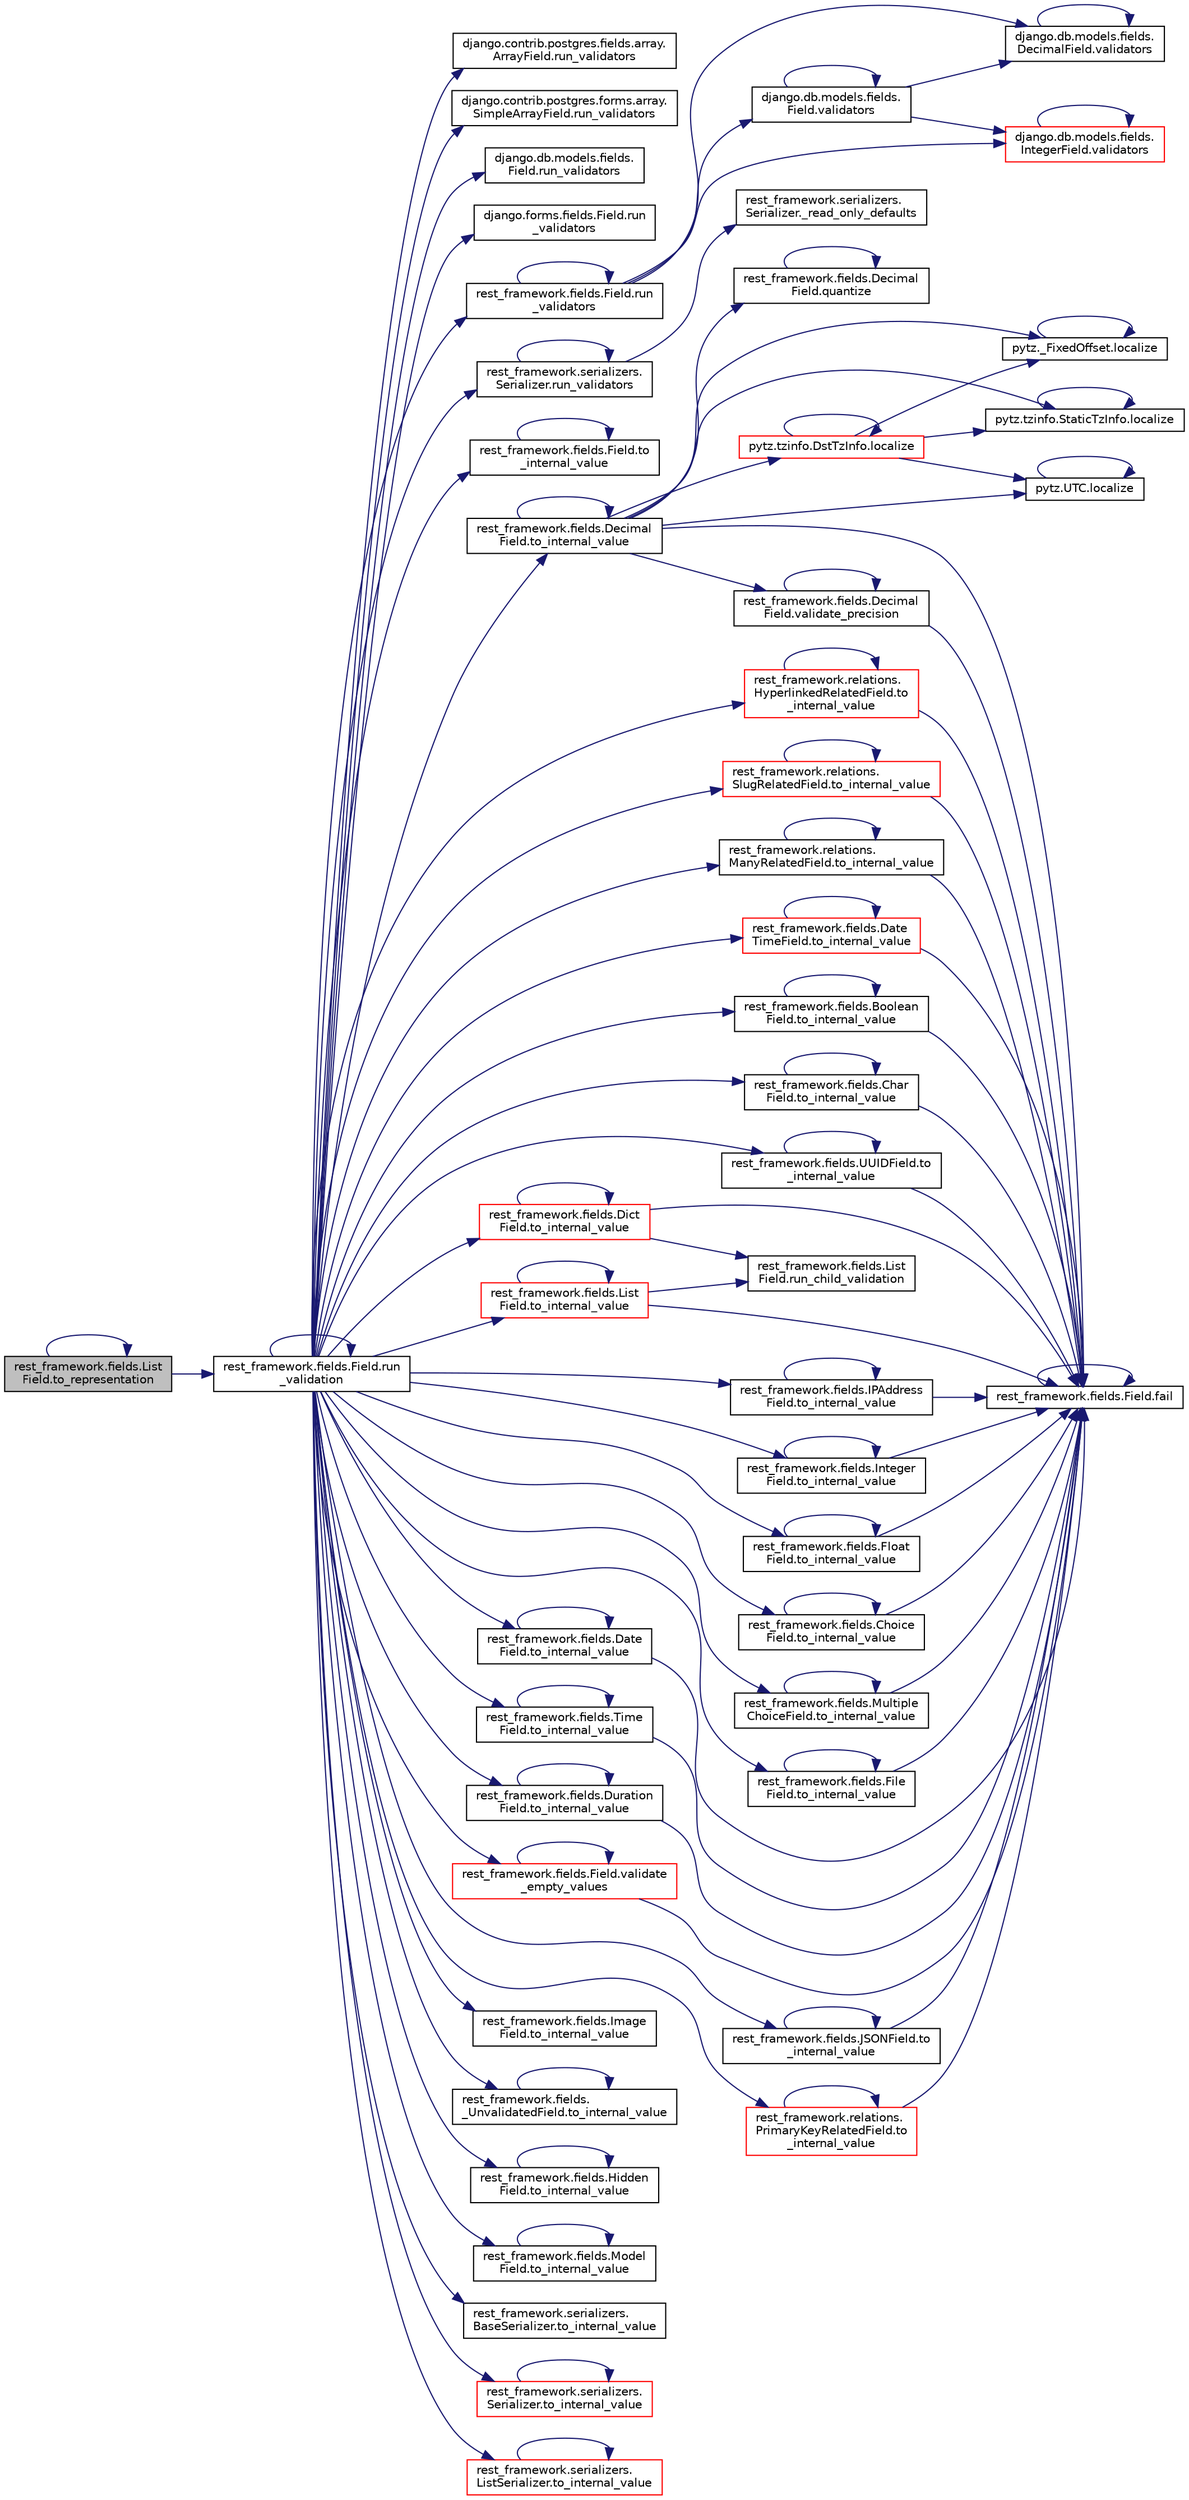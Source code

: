 digraph "rest_framework.fields.ListField.to_representation"
{
 // LATEX_PDF_SIZE
  edge [fontname="Helvetica",fontsize="10",labelfontname="Helvetica",labelfontsize="10"];
  node [fontname="Helvetica",fontsize="10",shape=record];
  rankdir="LR";
  Node1 [label="rest_framework.fields.List\lField.to_representation",height=0.2,width=0.4,color="black", fillcolor="grey75", style="filled", fontcolor="black",tooltip=" "];
  Node1 -> Node2 [color="midnightblue",fontsize="10",style="solid",fontname="Helvetica"];
  Node2 [label="rest_framework.fields.Field.run\l_validation",height=0.2,width=0.4,color="black", fillcolor="white", style="filled",URL="$d9/d53/classrest__framework_1_1fields_1_1_field.html#a0d839e2f6f6cabb5a6cdc7c27a03f306",tooltip=" "];
  Node2 -> Node2 [color="midnightblue",fontsize="10",style="solid",fontname="Helvetica"];
  Node2 -> Node3 [color="midnightblue",fontsize="10",style="solid",fontname="Helvetica"];
  Node3 [label="django.contrib.postgres.fields.array.\lArrayField.run_validators",height=0.2,width=0.4,color="black", fillcolor="white", style="filled",URL="$dc/ddf/classdjango_1_1contrib_1_1postgres_1_1fields_1_1array_1_1_array_field.html#afc5243ac8dcf7ced45c9fe2161fc4c18",tooltip=" "];
  Node2 -> Node4 [color="midnightblue",fontsize="10",style="solid",fontname="Helvetica"];
  Node4 [label="django.contrib.postgres.forms.array.\lSimpleArrayField.run_validators",height=0.2,width=0.4,color="black", fillcolor="white", style="filled",URL="$de/da4/classdjango_1_1contrib_1_1postgres_1_1forms_1_1array_1_1_simple_array_field.html#aaf4ac2c118e251a876c42f53cf7e7a12",tooltip=" "];
  Node2 -> Node5 [color="midnightblue",fontsize="10",style="solid",fontname="Helvetica"];
  Node5 [label="django.db.models.fields.\lField.run_validators",height=0.2,width=0.4,color="black", fillcolor="white", style="filled",URL="$db/d75/classdjango_1_1db_1_1models_1_1fields_1_1_field.html#ab4581708e92e7d7a620ab93a11df8059",tooltip=" "];
  Node2 -> Node6 [color="midnightblue",fontsize="10",style="solid",fontname="Helvetica"];
  Node6 [label="django.forms.fields.Field.run\l_validators",height=0.2,width=0.4,color="black", fillcolor="white", style="filled",URL="$d2/d0d/classdjango_1_1forms_1_1fields_1_1_field.html#afbc87f508d37f8beeb500a5aab305fc3",tooltip=" "];
  Node2 -> Node7 [color="midnightblue",fontsize="10",style="solid",fontname="Helvetica"];
  Node7 [label="rest_framework.fields.Field.run\l_validators",height=0.2,width=0.4,color="black", fillcolor="white", style="filled",URL="$d9/d53/classrest__framework_1_1fields_1_1_field.html#abd64beded8117176b73490f761debbd0",tooltip=" "];
  Node7 -> Node7 [color="midnightblue",fontsize="10",style="solid",fontname="Helvetica"];
  Node7 -> Node8 [color="midnightblue",fontsize="10",style="solid",fontname="Helvetica"];
  Node8 [label="django.db.models.fields.\lField.validators",height=0.2,width=0.4,color="black", fillcolor="white", style="filled",URL="$db/d75/classdjango_1_1db_1_1models_1_1fields_1_1_field.html#af4d937406c1476bb471a163b1cfcf52b",tooltip=" "];
  Node8 -> Node8 [color="midnightblue",fontsize="10",style="solid",fontname="Helvetica"];
  Node8 -> Node9 [color="midnightblue",fontsize="10",style="solid",fontname="Helvetica"];
  Node9 [label="django.db.models.fields.\lDecimalField.validators",height=0.2,width=0.4,color="black", fillcolor="white", style="filled",URL="$d7/deb/classdjango_1_1db_1_1models_1_1fields_1_1_decimal_field.html#a58a8ed0a4797aa7748e97fba31fcaf4a",tooltip=" "];
  Node9 -> Node9 [color="midnightblue",fontsize="10",style="solid",fontname="Helvetica"];
  Node8 -> Node10 [color="midnightblue",fontsize="10",style="solid",fontname="Helvetica"];
  Node10 [label="django.db.models.fields.\lIntegerField.validators",height=0.2,width=0.4,color="red", fillcolor="white", style="filled",URL="$d5/d95/classdjango_1_1db_1_1models_1_1fields_1_1_integer_field.html#a41a8a46e6f566c13abf73150388eedd6",tooltip=" "];
  Node10 -> Node10 [color="midnightblue",fontsize="10",style="solid",fontname="Helvetica"];
  Node7 -> Node9 [color="midnightblue",fontsize="10",style="solid",fontname="Helvetica"];
  Node7 -> Node10 [color="midnightblue",fontsize="10",style="solid",fontname="Helvetica"];
  Node2 -> Node45 [color="midnightblue",fontsize="10",style="solid",fontname="Helvetica"];
  Node45 [label="rest_framework.serializers.\lSerializer.run_validators",height=0.2,width=0.4,color="black", fillcolor="white", style="filled",URL="$de/daf/classrest__framework_1_1serializers_1_1_serializer.html#a6563f5251cccd51e16984682567868a3",tooltip=" "];
  Node45 -> Node46 [color="midnightblue",fontsize="10",style="solid",fontname="Helvetica"];
  Node46 [label="rest_framework.serializers.\lSerializer._read_only_defaults",height=0.2,width=0.4,color="black", fillcolor="white", style="filled",URL="$de/daf/classrest__framework_1_1serializers_1_1_serializer.html#a0675430a8eb3cfcfd813227d313a9bcf",tooltip=" "];
  Node45 -> Node45 [color="midnightblue",fontsize="10",style="solid",fontname="Helvetica"];
  Node2 -> Node47 [color="midnightblue",fontsize="10",style="solid",fontname="Helvetica"];
  Node47 [label="rest_framework.fields.Field.to\l_internal_value",height=0.2,width=0.4,color="black", fillcolor="white", style="filled",URL="$d9/d53/classrest__framework_1_1fields_1_1_field.html#a3323a8a9f4a831e4146c3796d074993e",tooltip=" "];
  Node47 -> Node47 [color="midnightblue",fontsize="10",style="solid",fontname="Helvetica"];
  Node2 -> Node48 [color="midnightblue",fontsize="10",style="solid",fontname="Helvetica"];
  Node48 [label="rest_framework.fields.Boolean\lField.to_internal_value",height=0.2,width=0.4,color="black", fillcolor="white", style="filled",URL="$db/d0f/classrest__framework_1_1fields_1_1_boolean_field.html#acab8cb4080e01a996d994d468e1c3ce8",tooltip=" "];
  Node48 -> Node49 [color="midnightblue",fontsize="10",style="solid",fontname="Helvetica"];
  Node49 [label="rest_framework.fields.Field.fail",height=0.2,width=0.4,color="black", fillcolor="white", style="filled",URL="$d9/d53/classrest__framework_1_1fields_1_1_field.html#a1d464b6c58e015c19c9341cc028df9d6",tooltip=" "];
  Node49 -> Node49 [color="midnightblue",fontsize="10",style="solid",fontname="Helvetica"];
  Node48 -> Node48 [color="midnightblue",fontsize="10",style="solid",fontname="Helvetica"];
  Node2 -> Node50 [color="midnightblue",fontsize="10",style="solid",fontname="Helvetica"];
  Node50 [label="rest_framework.fields.Char\lField.to_internal_value",height=0.2,width=0.4,color="black", fillcolor="white", style="filled",URL="$de/dc7/classrest__framework_1_1fields_1_1_char_field.html#a69b37ffb0431ae5df1fa6a9f5baee815",tooltip=" "];
  Node50 -> Node49 [color="midnightblue",fontsize="10",style="solid",fontname="Helvetica"];
  Node50 -> Node50 [color="midnightblue",fontsize="10",style="solid",fontname="Helvetica"];
  Node2 -> Node51 [color="midnightblue",fontsize="10",style="solid",fontname="Helvetica"];
  Node51 [label="rest_framework.fields.UUIDField.to\l_internal_value",height=0.2,width=0.4,color="black", fillcolor="white", style="filled",URL="$de/d9c/classrest__framework_1_1fields_1_1_u_u_i_d_field.html#aa159cb31c8d1f2a32e3a2e6aef0767c4",tooltip=" "];
  Node51 -> Node49 [color="midnightblue",fontsize="10",style="solid",fontname="Helvetica"];
  Node51 -> Node51 [color="midnightblue",fontsize="10",style="solid",fontname="Helvetica"];
  Node2 -> Node52 [color="midnightblue",fontsize="10",style="solid",fontname="Helvetica"];
  Node52 [label="rest_framework.fields.IPAddress\lField.to_internal_value",height=0.2,width=0.4,color="black", fillcolor="white", style="filled",URL="$d3/d27/classrest__framework_1_1fields_1_1_i_p_address_field.html#afedd1869698a569e6c91777552a01200",tooltip=" "];
  Node52 -> Node49 [color="midnightblue",fontsize="10",style="solid",fontname="Helvetica"];
  Node52 -> Node52 [color="midnightblue",fontsize="10",style="solid",fontname="Helvetica"];
  Node2 -> Node53 [color="midnightblue",fontsize="10",style="solid",fontname="Helvetica"];
  Node53 [label="rest_framework.fields.Integer\lField.to_internal_value",height=0.2,width=0.4,color="black", fillcolor="white", style="filled",URL="$da/d09/classrest__framework_1_1fields_1_1_integer_field.html#a1ca9d4495f2e54215644d9476528b537",tooltip=" "];
  Node53 -> Node49 [color="midnightblue",fontsize="10",style="solid",fontname="Helvetica"];
  Node53 -> Node53 [color="midnightblue",fontsize="10",style="solid",fontname="Helvetica"];
  Node2 -> Node54 [color="midnightblue",fontsize="10",style="solid",fontname="Helvetica"];
  Node54 [label="rest_framework.fields.Float\lField.to_internal_value",height=0.2,width=0.4,color="black", fillcolor="white", style="filled",URL="$d9/d55/classrest__framework_1_1fields_1_1_float_field.html#a9f9ac86398c8c1b1726d9a6487f15418",tooltip=" "];
  Node54 -> Node49 [color="midnightblue",fontsize="10",style="solid",fontname="Helvetica"];
  Node54 -> Node54 [color="midnightblue",fontsize="10",style="solid",fontname="Helvetica"];
  Node2 -> Node55 [color="midnightblue",fontsize="10",style="solid",fontname="Helvetica"];
  Node55 [label="rest_framework.fields.Decimal\lField.to_internal_value",height=0.2,width=0.4,color="black", fillcolor="white", style="filled",URL="$d4/d29/classrest__framework_1_1fields_1_1_decimal_field.html#a6cdb80a498a4bed906bdac75cad383f0",tooltip=" "];
  Node55 -> Node49 [color="midnightblue",fontsize="10",style="solid",fontname="Helvetica"];
  Node55 -> Node56 [color="midnightblue",fontsize="10",style="solid",fontname="Helvetica"];
  Node56 [label="pytz.UTC.localize",height=0.2,width=0.4,color="black", fillcolor="white", style="filled",URL="$d2/dd7/classpytz_1_1_u_t_c.html#ad867add53d488933e35a47a721257d07",tooltip=" "];
  Node56 -> Node56 [color="midnightblue",fontsize="10",style="solid",fontname="Helvetica"];
  Node55 -> Node57 [color="midnightblue",fontsize="10",style="solid",fontname="Helvetica"];
  Node57 [label="pytz._FixedOffset.localize",height=0.2,width=0.4,color="black", fillcolor="white", style="filled",URL="$db/ddc/classpytz_1_1___fixed_offset.html#a3f10b51d2aff2dcc4f2d01369af98fe0",tooltip=" "];
  Node57 -> Node57 [color="midnightblue",fontsize="10",style="solid",fontname="Helvetica"];
  Node55 -> Node58 [color="midnightblue",fontsize="10",style="solid",fontname="Helvetica"];
  Node58 [label="pytz.tzinfo.StaticTzInfo.localize",height=0.2,width=0.4,color="black", fillcolor="white", style="filled",URL="$d5/db5/classpytz_1_1tzinfo_1_1_static_tz_info.html#a496aa3c68f9a79d26d62826923489fb8",tooltip=" "];
  Node58 -> Node58 [color="midnightblue",fontsize="10",style="solid",fontname="Helvetica"];
  Node55 -> Node59 [color="midnightblue",fontsize="10",style="solid",fontname="Helvetica"];
  Node59 [label="pytz.tzinfo.DstTzInfo.localize",height=0.2,width=0.4,color="red", fillcolor="white", style="filled",URL="$d4/d11/classpytz_1_1tzinfo_1_1_dst_tz_info.html#af64331f2a0016d6ca9a4cfcc4d86ad89",tooltip=" "];
  Node59 -> Node56 [color="midnightblue",fontsize="10",style="solid",fontname="Helvetica"];
  Node59 -> Node57 [color="midnightblue",fontsize="10",style="solid",fontname="Helvetica"];
  Node59 -> Node58 [color="midnightblue",fontsize="10",style="solid",fontname="Helvetica"];
  Node59 -> Node59 [color="midnightblue",fontsize="10",style="solid",fontname="Helvetica"];
  Node55 -> Node63 [color="midnightblue",fontsize="10",style="solid",fontname="Helvetica"];
  Node63 [label="rest_framework.fields.Decimal\lField.quantize",height=0.2,width=0.4,color="black", fillcolor="white", style="filled",URL="$d4/d29/classrest__framework_1_1fields_1_1_decimal_field.html#a1769c13d6f213c018517979ba6c8ab54",tooltip=" "];
  Node63 -> Node63 [color="midnightblue",fontsize="10",style="solid",fontname="Helvetica"];
  Node55 -> Node55 [color="midnightblue",fontsize="10",style="solid",fontname="Helvetica"];
  Node55 -> Node64 [color="midnightblue",fontsize="10",style="solid",fontname="Helvetica"];
  Node64 [label="rest_framework.fields.Decimal\lField.validate_precision",height=0.2,width=0.4,color="black", fillcolor="white", style="filled",URL="$d4/d29/classrest__framework_1_1fields_1_1_decimal_field.html#a56168868678003950876f1168d65f4a9",tooltip=" "];
  Node64 -> Node49 [color="midnightblue",fontsize="10",style="solid",fontname="Helvetica"];
  Node64 -> Node64 [color="midnightblue",fontsize="10",style="solid",fontname="Helvetica"];
  Node2 -> Node65 [color="midnightblue",fontsize="10",style="solid",fontname="Helvetica"];
  Node65 [label="rest_framework.fields.Choice\lField.to_internal_value",height=0.2,width=0.4,color="black", fillcolor="white", style="filled",URL="$d2/dbe/classrest__framework_1_1fields_1_1_choice_field.html#af97a8c0bfc1a0c8ef15f8aa91cd6022d",tooltip=" "];
  Node65 -> Node49 [color="midnightblue",fontsize="10",style="solid",fontname="Helvetica"];
  Node65 -> Node65 [color="midnightblue",fontsize="10",style="solid",fontname="Helvetica"];
  Node2 -> Node66 [color="midnightblue",fontsize="10",style="solid",fontname="Helvetica"];
  Node66 [label="rest_framework.fields.Multiple\lChoiceField.to_internal_value",height=0.2,width=0.4,color="black", fillcolor="white", style="filled",URL="$dd/dac/classrest__framework_1_1fields_1_1_multiple_choice_field.html#a9283e1a4023e367ff737e43b46a1b81a",tooltip=" "];
  Node66 -> Node49 [color="midnightblue",fontsize="10",style="solid",fontname="Helvetica"];
  Node66 -> Node66 [color="midnightblue",fontsize="10",style="solid",fontname="Helvetica"];
  Node2 -> Node67 [color="midnightblue",fontsize="10",style="solid",fontname="Helvetica"];
  Node67 [label="rest_framework.fields.File\lField.to_internal_value",height=0.2,width=0.4,color="black", fillcolor="white", style="filled",URL="$d8/dff/classrest__framework_1_1fields_1_1_file_field.html#a450d34a8e4fa26d7460ac4455cdade10",tooltip=" "];
  Node67 -> Node49 [color="midnightblue",fontsize="10",style="solid",fontname="Helvetica"];
  Node67 -> Node67 [color="midnightblue",fontsize="10",style="solid",fontname="Helvetica"];
  Node2 -> Node68 [color="midnightblue",fontsize="10",style="solid",fontname="Helvetica"];
  Node68 [label="rest_framework.fields.Image\lField.to_internal_value",height=0.2,width=0.4,color="black", fillcolor="white", style="filled",URL="$d5/d3e/classrest__framework_1_1fields_1_1_image_field.html#a9ea57d2a2f66c2710f2e6e7d21d21883",tooltip=" "];
  Node2 -> Node69 [color="midnightblue",fontsize="10",style="solid",fontname="Helvetica"];
  Node69 [label="rest_framework.fields.\l_UnvalidatedField.to_internal_value",height=0.2,width=0.4,color="black", fillcolor="white", style="filled",URL="$d1/dbf/classrest__framework_1_1fields_1_1___unvalidated_field.html#aa28d63a59c74945f325af302c19a0077",tooltip=" "];
  Node69 -> Node69 [color="midnightblue",fontsize="10",style="solid",fontname="Helvetica"];
  Node2 -> Node70 [color="midnightblue",fontsize="10",style="solid",fontname="Helvetica"];
  Node70 [label="rest_framework.fields.List\lField.to_internal_value",height=0.2,width=0.4,color="red", fillcolor="white", style="filled",URL="$de/d3b/classrest__framework_1_1fields_1_1_list_field.html#a1ce3d2b1d5e121978936ab4092467ad4",tooltip=" "];
  Node70 -> Node49 [color="midnightblue",fontsize="10",style="solid",fontname="Helvetica"];
  Node70 -> Node71 [color="midnightblue",fontsize="10",style="solid",fontname="Helvetica"];
  Node71 [label="rest_framework.fields.List\lField.run_child_validation",height=0.2,width=0.4,color="black", fillcolor="white", style="filled",URL="$de/d3b/classrest__framework_1_1fields_1_1_list_field.html#acf4c6f8a481286f9bf02dfa4c58b346e",tooltip=" "];
  Node70 -> Node70 [color="midnightblue",fontsize="10",style="solid",fontname="Helvetica"];
  Node2 -> Node73 [color="midnightblue",fontsize="10",style="solid",fontname="Helvetica"];
  Node73 [label="rest_framework.fields.Dict\lField.to_internal_value",height=0.2,width=0.4,color="red", fillcolor="white", style="filled",URL="$d5/dca/classrest__framework_1_1fields_1_1_dict_field.html#ab5ae29e5ea5fa82cc271c6256421cacd",tooltip=" "];
  Node73 -> Node49 [color="midnightblue",fontsize="10",style="solid",fontname="Helvetica"];
  Node73 -> Node71 [color="midnightblue",fontsize="10",style="solid",fontname="Helvetica"];
  Node73 -> Node73 [color="midnightblue",fontsize="10",style="solid",fontname="Helvetica"];
  Node2 -> Node74 [color="midnightblue",fontsize="10",style="solid",fontname="Helvetica"];
  Node74 [label="rest_framework.fields.JSONField.to\l_internal_value",height=0.2,width=0.4,color="black", fillcolor="white", style="filled",URL="$d9/daf/classrest__framework_1_1fields_1_1_j_s_o_n_field.html#ac494e1e37c09ad7d2424892531240ff6",tooltip=" "];
  Node74 -> Node49 [color="midnightblue",fontsize="10",style="solid",fontname="Helvetica"];
  Node74 -> Node74 [color="midnightblue",fontsize="10",style="solid",fontname="Helvetica"];
  Node2 -> Node75 [color="midnightblue",fontsize="10",style="solid",fontname="Helvetica"];
  Node75 [label="rest_framework.fields.Hidden\lField.to_internal_value",height=0.2,width=0.4,color="black", fillcolor="white", style="filled",URL="$d2/dfe/classrest__framework_1_1fields_1_1_hidden_field.html#a66a42ab2639d13912746032cffcf4610",tooltip=" "];
  Node75 -> Node75 [color="midnightblue",fontsize="10",style="solid",fontname="Helvetica"];
  Node2 -> Node76 [color="midnightblue",fontsize="10",style="solid",fontname="Helvetica"];
  Node76 [label="rest_framework.fields.Model\lField.to_internal_value",height=0.2,width=0.4,color="black", fillcolor="white", style="filled",URL="$df/d71/classrest__framework_1_1fields_1_1_model_field.html#aedd0aef754aa70a4614b216e4d3f06e4",tooltip=" "];
  Node76 -> Node76 [color="midnightblue",fontsize="10",style="solid",fontname="Helvetica"];
  Node2 -> Node77 [color="midnightblue",fontsize="10",style="solid",fontname="Helvetica"];
  Node77 [label="rest_framework.relations.\lPrimaryKeyRelatedField.to\l_internal_value",height=0.2,width=0.4,color="red", fillcolor="white", style="filled",URL="$d8/dde/classrest__framework_1_1relations_1_1_primary_key_related_field.html#af23f8a4743db9f71cf80a22212438c06",tooltip=" "];
  Node77 -> Node49 [color="midnightblue",fontsize="10",style="solid",fontname="Helvetica"];
  Node77 -> Node77 [color="midnightblue",fontsize="10",style="solid",fontname="Helvetica"];
  Node2 -> Node5557 [color="midnightblue",fontsize="10",style="solid",fontname="Helvetica"];
  Node5557 [label="rest_framework.relations.\lHyperlinkedRelatedField.to\l_internal_value",height=0.2,width=0.4,color="red", fillcolor="white", style="filled",URL="$d1/d10/classrest__framework_1_1relations_1_1_hyperlinked_related_field.html#ad440816f795da9c240990bbb69957ea5",tooltip=" "];
  Node5557 -> Node49 [color="midnightblue",fontsize="10",style="solid",fontname="Helvetica"];
  Node5557 -> Node5557 [color="midnightblue",fontsize="10",style="solid",fontname="Helvetica"];
  Node2 -> Node5558 [color="midnightblue",fontsize="10",style="solid",fontname="Helvetica"];
  Node5558 [label="rest_framework.relations.\lSlugRelatedField.to_internal_value",height=0.2,width=0.4,color="red", fillcolor="white", style="filled",URL="$d6/dbf/classrest__framework_1_1relations_1_1_slug_related_field.html#a004d7d6f585d9b4fb8a89780e7782ddd",tooltip=" "];
  Node5558 -> Node49 [color="midnightblue",fontsize="10",style="solid",fontname="Helvetica"];
  Node5558 -> Node5558 [color="midnightblue",fontsize="10",style="solid",fontname="Helvetica"];
  Node2 -> Node5559 [color="midnightblue",fontsize="10",style="solid",fontname="Helvetica"];
  Node5559 [label="rest_framework.relations.\lManyRelatedField.to_internal_value",height=0.2,width=0.4,color="black", fillcolor="white", style="filled",URL="$d9/dc0/classrest__framework_1_1relations_1_1_many_related_field.html#a4d0b531c8064dbed1b5565795a8bc466",tooltip=" "];
  Node5559 -> Node49 [color="midnightblue",fontsize="10",style="solid",fontname="Helvetica"];
  Node5559 -> Node5559 [color="midnightblue",fontsize="10",style="solid",fontname="Helvetica"];
  Node2 -> Node5560 [color="midnightblue",fontsize="10",style="solid",fontname="Helvetica"];
  Node5560 [label="rest_framework.serializers.\lBaseSerializer.to_internal_value",height=0.2,width=0.4,color="black", fillcolor="white", style="filled",URL="$d9/de7/classrest__framework_1_1serializers_1_1_base_serializer.html#a8a5d467722a9ed4b1df025a139d45abb",tooltip=" "];
  Node2 -> Node5561 [color="midnightblue",fontsize="10",style="solid",fontname="Helvetica"];
  Node5561 [label="rest_framework.serializers.\lSerializer.to_internal_value",height=0.2,width=0.4,color="red", fillcolor="white", style="filled",URL="$de/daf/classrest__framework_1_1serializers_1_1_serializer.html#a6c8ec8d5e22b79ca4dc0bef33e543483",tooltip=" "];
  Node5561 -> Node5561 [color="midnightblue",fontsize="10",style="solid",fontname="Helvetica"];
  Node2 -> Node5563 [color="midnightblue",fontsize="10",style="solid",fontname="Helvetica"];
  Node5563 [label="rest_framework.serializers.\lListSerializer.to_internal_value",height=0.2,width=0.4,color="red", fillcolor="white", style="filled",URL="$d9/dee/classrest__framework_1_1serializers_1_1_list_serializer.html#a2c58eccbbb61da1152f05b67827a94e5",tooltip=" "];
  Node5563 -> Node5563 [color="midnightblue",fontsize="10",style="solid",fontname="Helvetica"];
  Node2 -> Node5565 [color="midnightblue",fontsize="10",style="solid",fontname="Helvetica"];
  Node5565 [label="rest_framework.fields.Date\lTimeField.to_internal_value",height=0.2,width=0.4,color="red", fillcolor="white", style="filled",URL="$db/d94/classrest__framework_1_1fields_1_1_date_time_field.html#ac98a73ef25cf7fbed1f96b90b2d39844",tooltip=" "];
  Node5565 -> Node49 [color="midnightblue",fontsize="10",style="solid",fontname="Helvetica"];
  Node5565 -> Node5565 [color="midnightblue",fontsize="10",style="solid",fontname="Helvetica"];
  Node2 -> Node5568 [color="midnightblue",fontsize="10",style="solid",fontname="Helvetica"];
  Node5568 [label="rest_framework.fields.Date\lField.to_internal_value",height=0.2,width=0.4,color="black", fillcolor="white", style="filled",URL="$d1/d4f/classrest__framework_1_1fields_1_1_date_field.html#a426a496f40ef967bf91880c3be0f90ed",tooltip=" "];
  Node5568 -> Node49 [color="midnightblue",fontsize="10",style="solid",fontname="Helvetica"];
  Node5568 -> Node5568 [color="midnightblue",fontsize="10",style="solid",fontname="Helvetica"];
  Node2 -> Node5569 [color="midnightblue",fontsize="10",style="solid",fontname="Helvetica"];
  Node5569 [label="rest_framework.fields.Time\lField.to_internal_value",height=0.2,width=0.4,color="black", fillcolor="white", style="filled",URL="$dd/d69/classrest__framework_1_1fields_1_1_time_field.html#a20b5085188a94794ff76d15844055dfa",tooltip=" "];
  Node5569 -> Node49 [color="midnightblue",fontsize="10",style="solid",fontname="Helvetica"];
  Node5569 -> Node5569 [color="midnightblue",fontsize="10",style="solid",fontname="Helvetica"];
  Node2 -> Node5570 [color="midnightblue",fontsize="10",style="solid",fontname="Helvetica"];
  Node5570 [label="rest_framework.fields.Duration\lField.to_internal_value",height=0.2,width=0.4,color="black", fillcolor="white", style="filled",URL="$d7/dff/classrest__framework_1_1fields_1_1_duration_field.html#a74b1ff4a3969869d75ac5aae3732237d",tooltip=" "];
  Node5570 -> Node49 [color="midnightblue",fontsize="10",style="solid",fontname="Helvetica"];
  Node5570 -> Node5570 [color="midnightblue",fontsize="10",style="solid",fontname="Helvetica"];
  Node2 -> Node5571 [color="midnightblue",fontsize="10",style="solid",fontname="Helvetica"];
  Node5571 [label="rest_framework.fields.Field.validate\l_empty_values",height=0.2,width=0.4,color="red", fillcolor="white", style="filled",URL="$d9/d53/classrest__framework_1_1fields_1_1_field.html#a9e2d4f3fa0767740d3f342e44fff4788",tooltip=" "];
  Node5571 -> Node49 [color="midnightblue",fontsize="10",style="solid",fontname="Helvetica"];
  Node5571 -> Node5571 [color="midnightblue",fontsize="10",style="solid",fontname="Helvetica"];
  Node1 -> Node1 [color="midnightblue",fontsize="10",style="solid",fontname="Helvetica"];
}
